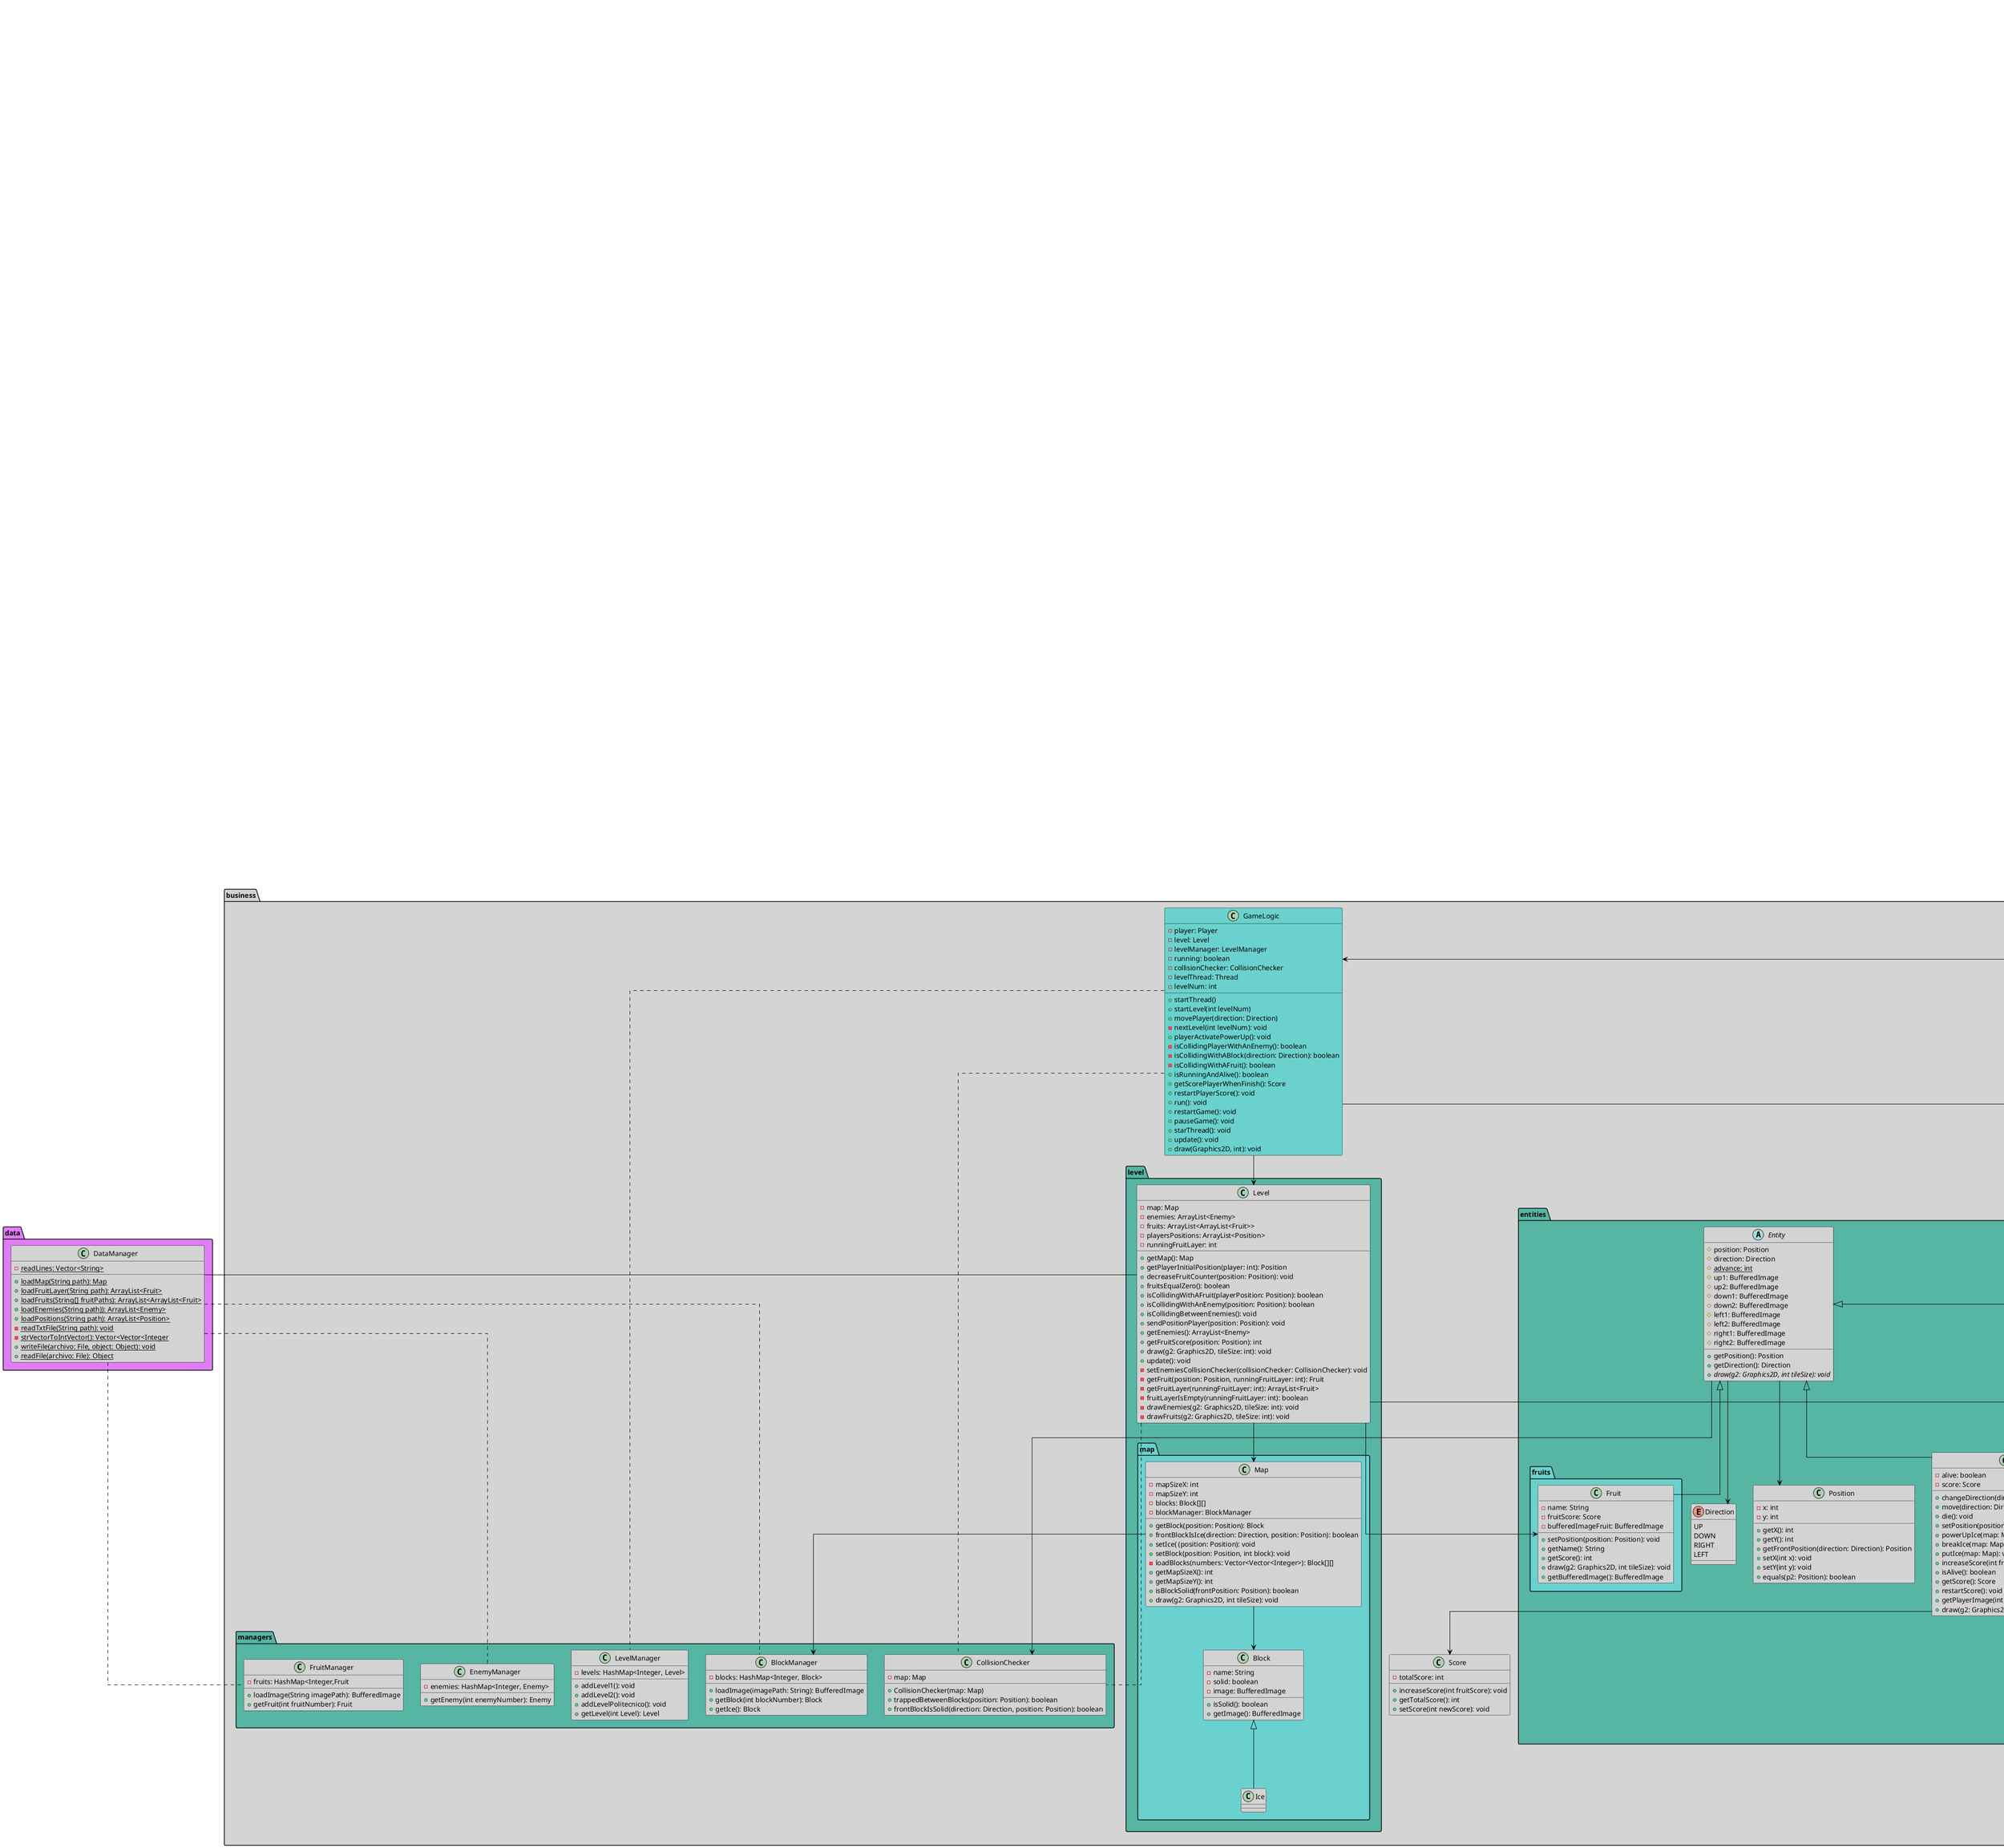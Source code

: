 @startuml
/'Esto de aquí ignoren'/
skinparam Linetype ortho
skinparam class {
    BackgroundColor LightGray
    ArrowColor Black
    BorderColor Black
}

package business #D4D4D4 {

    package entities #57B5A4{

        package enemies #6BD1CE{

            class BlueCow {
                -potionToFollow: Position
                -follow(position: Position): void
                +move(direction: Direction): void
                +passPositionToFollow(position: Position): void
                +draw(g2: Graphics2D, int tileSize): void
                +getBlueCowImage(): void
            }

            abstract class Enemy{
                #up1: BufferedImage
                #up2: BufferedImage
                #down1: BufferedImage
                #down2: BufferedImage
                #left1: BufferedImage
                #left2: BufferedImage
                #right1: BufferedImage
                #right2: BufferedImage
                #collisionChecker: CollisionChecker
                +setPosition(positionExpect: Position): void
                +setDirection(direction: Direction): void
                +setCollisionChecker(collisionChecker: CollisionChecker): void
                +changeToOpositeDirection(): void
            }

            class Troll{
                +setCollisionChecker(collisionChecker: CollisionChecker): void
                +setPosition(positionExpect: Position): void
                +getTrollImage(): void
                +move(direction: Direction): void
                +draw(g2: Graphics2D, int tileSize): void
            }

            class CarlosA{
                -potionToFollow: Position
                +follow(): void
                +move(direction: Direction): void
                +passPositionToFollow(position: Position): void
                +draw(g2: Graphics2D, int tileSize): void
                +getCarlosAImage(): void
            }

            class PatricioZ{
                +setCollisionChecker(collisionChecker: CollisionChecker): void
                +setPosition(positionExpect: Position): void
                +getPatricioZImage(): void
                +move(direction: Direction): void
                +draw(g2: Graphics2D, int tileSize): void
            }
        }

        package fruits #6BD1CE{
           class Fruit {
               -name: String
               -fruitScore: Score
               -bufferedImageFruit: BufferedImage
               +setPosition(position: Position): void
               +getName(): String
               +getScore(): int
               +draw(g2: Graphics2D, int tileSize): void
               +getBufferedImage(): BufferedImage
           }
        }

        abstract class Entity {
            #position: Position
            #direction: Direction
            #{static}advance: int
            #up1: BufferedImage
            #up2: BufferedImage
            #down1: BufferedImage
            #down2: BufferedImage
            #left1: BufferedImage
            #left2: BufferedImage
            #right1: BufferedImage
            #right2: BufferedImage
            +getPosition(): Position
            +getDirection(): Direction
            +{abstract}draw(g2: Graphics2D, int tileSize): void
        }

        class Player {
            -alive: boolean
            -score: Score
            +changeDirection(directionExpect: Direction): void
            +move(direction: Direction): void
            +die(): void
            +setPosition(position: Position): void
            +powerUpIce(map: Map): void
            +breakIce(map: Map): void
            +putIce(map: Map): void
            +increaseScore(int fruitScore): void
            +isAlive(): boolean
            +getScore(): Score
            +restartScore(): void
            +getPlayerImage(int i): void
            +draw(g2: Graphics2D, int tileSize): void
        }

        class Position {
            -x: int
            -y: int
            +getX(): int
            +getY(): int
            +getFrontPosition(direction: Direction): Position
            +setX(int x): void
            +setY(int y): void
            +equals(p2: Position): boolean
        }

        enum Direction {
            UP
            DOWN
            RIGHT
            LEFT
        }
    }

    package interfaces #8DE0A9{
        interface Movable{
            +move(direction: Direction): void
        }
        interface PowerUps{
            +breakIce(map: Map): void
            +putIce(map: Map): void
            +powerUpIce(map: Map): void
        }
    }

    package level #57B5A4{
        package map #6BD1CE{
            class Map {
                -mapSizeX: int
                -mapSizeY: int
                -blocks: Block[][]
                -blockManager: BlockManager
                +getBlock(position: Position): Block
                +frontBlockIsIce(direction: Direction, position: Position): boolean
                +setIce( (position: Position): void
                +setBlock(position: Position, int block): void
                -loadBlocks(numbers: Vector<Vector<Integer>): Block[][]
                +getMapSizeX(): int
                +getMapSizeY(): int
                +isBlockSolid(frontPosition: Position): boolean
                +draw(g2: Graphics2D, int tileSize): void
            }

            class Block {
                -name: String
                -solid: boolean
                -image: BufferedImage
                +isSolid(): boolean
                +getImage(): BufferedImage
            }

            class Ice {

            }
        }

        class Level {
            - map: Map
            - enemies: ArrayList<Enemy>
            - fruits: ArrayList<ArrayList<Fruit>>
            - playersPositions: ArrayList<Position>
            - runningFruitLayer: int
            + getMap(): Map
            + getPlayerInitialPosition(player: int): Position
            + decreaseFruitCounter(position: Position): void
            + fruitsEqualZero(): boolean
            + isCollidingWithAFruit(playerPosition: Position): boolean
            + isCollidingWithAnEnemy(position: Position): boolean
            + isCollidingBetweenEnemies(): void
            + sendPositionPlayer(position: Position): void
            + getEnemies(): ArrayList<Enemy>
            + getFruitScore(position: Position): int
            + draw(g2: Graphics2D, tileSize: int): void
            + update(): void
            - setEnemiesCollisionChecker(collisionChecker: CollisionChecker): void
            - getFruit(position: Position, runningFruitLayer: int): Fruit
            - getFruitLayer(runningFruitLayer: int): ArrayList<Fruit>
            - fruitLayerIsEmpty(runningFruitLayer: int): boolean
            - drawEnemies(g2: Graphics2D, tileSize: int): void
            - drawFruits(g2: Graphics2D, tileSize: int): void
        }
    }

    package managers #57B5A4{

        class BlockManager{
            - blocks: HashMap<Integer, Block>
            + loadImage(imagePath: String): BufferedImage
            + getBlock(int blockNumber): Block
            + getIce(): Block
        }

        class CollisionChecker{
            -map: Map
            + CollisionChecker(map: Map)
            + trappedBetweenBlocks(position: Position): boolean
            + frontBlockIsSolid(direction: Direction, position: Position): boolean
        }

        class FruitManager{
            -fruits: HashMap<Integer,Fruit
            +loadImage(String imagePath): BufferedImage
            +getFruit(int fruitNumber): Fruit
        }

        class LevelManager{
            -levels: HashMap<Integer, Level>
            +addLevel1(): void
            +addLevel2(): void
            +addLevelPolitecnico(): void
            +getLevel(int Level): Level
        }

        class EnemyManager{
            -enemies: HashMap<Integer, Enemy>
            +getEnemy(int enemyNumber): Enemy
        }
    }

    class GameLogic #6BD1CE{
        - player: Player
        - level: Level
        - levelManager: LevelManager
        - running: boolean
        - collisionChecker: CollisionChecker
        - levelThread: Thread
        - levelNum: int
        + startThread()
        + startLevel(int levelNum)
        + movePlayer(direction: Direction)
        -nextLevel(int levelNum): void
        + playerActivatePowerUp(): void
        - isCollidingPlayerWithAnEnemy(): boolean
        - isCollidingWithABlock(direction: Direction): boolean
        - isCollidingWithAFruit(): boolean
        + isRunningAndAlive(): boolean
        + getScorePlayerWhenFinish(): Score
        + restartPlayerScore(): void
        + run(): void
        + restartGame(): void
        + pauseGame(): void
        + starThread(): void
        + update(): void
        + draw(Graphics2D, int): void
    }

    class Score{
        - totalScore: int
        +increaseScore(int fruitScore): void
        +getTotalScore(): int
        +setScore(int newScore): void
    }
}

package data #DF7DF5{
    class DataManager {
        -{static}readLines: Vector<String>
        +{static}loadMap(String path): Map
        +{static}loadFruitLayer(String path): ArrayList<Fruit>
        +{static}loadFruits(String[] fruitPaths): ArrayList<ArrayList<Fruit>
        +{static}loadEnemies(String path)): ArrayList<Enemy>
        +{static}loadPositions(String path): ArrayList<Position>
        -{static}readTxtFile(String path): void
        -{static}strVectorToIntVector(): Vector<Vector<Integer
        +{static}writeFile(archivo: File, object: Object): void
        +{static}readFile(archivo: File): Object
    }
}

package presentation #77C56E{
    package states #A2FF8E{
        class GameState{
            - dimension: Dimension
            - gameLogic: GameLogic
            - keyControl: KeyControl
            - tileSize: int
            - threadGameState: Thread
            + start(): void
            + run(): void
            + update(): void
            + paintComponent(g: Graphics): void
        }

        class HelpState{
            - dimensionHelp: Dimension
            - tileSize: int
            - helpImages: String[]
            - currentImageIndex: int
            - backToMenuButton: String
            - nextHelpButton: String
            - prevHelpButton: String
            - help: JPanel
            - backToMenu: JButton
            - nextHelp: JButton
            - prevHelp: JButton
            - menuState: MenuState
            - backgrounButtonPanel: String
            - menuVisibleOnReturn: boolean
            + addButtons(): void
            + createButton(String iconPath): JButton
            + switchToMenuState(): void
            + updateImage(String helpImage): void
            + start(): void
        }
        class MenuState{
            - dimension: Dimension
            - tileSize: int
            - backgroundImage: String
            - playButtonImage: String
            - scoreButtonImage: String
            - helpButtonImage: String
            - characterSelection: String
            - backgroundButtonPanel1: String
            - backgroundButtonPanel2: String
            - strawberryIceCreamButton: String
            - chocolateIceCreamButton: String
            - vanillaIceCreamButton: String
            - fernandoAvatarButton: String
            - backMenuButton: String
            - menu: JPanel
            - characterPanel: JPanel
            - buttonsPanel1: JPanel
            - buttonsPanel2: JPanel
            - playButton: JButton
            - scoreButton: JButton
            - helpButton: JButton
            - strawberryIceCream: JButton
            - chocolateIceCream: JButton
            - vanillaIceCream: JButton
            - fernandoAvatar: JButton
            - backToMenuButton: JButton
            - gameState: GameState
            - helpState: HelpState
            - scoreState: ScoreState
            - helpStateVisible: boolean
            - isTheHelpState: boolean
            + setInitialValues(): void
            + initializeStates(): void
            + addButtons(): void
            + setHelpStateVisible(boolean visible): void
            + createCharacterMenuPanel(): JPanel
            + createButton(String iconPath): JButton
            + configuraCharacterButtons(): void
            + configureBackToMenuButton(): void
            + configurePlayButton(): void
            + configureScoreButton(): void
            + configureHelpButton(): void
            + switchToHelpState(): void
            + hideButtons(): void
            + showButtons(): void
        }
        class ScoreState{
            - dimension: Dimension
            - tileSize: int
            + setInitialValues(): void
            + start(): void
        }
        abstract class State{
            +setSize(dimension: Dimension): void
            +{abstract}start(): void
        }
    }
    class BadIceCream{
        - tileSize: int
        - maxScreenCol: int
        - maxScreenRow: int
        - screenWidth: int
        - screenHeight: int
        - backgroundImage: String
        - dimension: Dimension
        - layeredPanel: Panel
        - menuState: MenuState
        + setInitialValues(): void
        + addBackground(): void
        + addMenu(): void
        + sleep(int milliseconds): void
        + start(): void
    }
    class KeyControl{
        -gameLogic: GameLogic
        + keyTyped(e: KeyEvent): void
        + keyPressed(e: KeyEvent): void
        + keyReleased(e: KeyEvent): void
        + delayForKeyboardInput(int delay): void
    }
    class Panel{
        -image: Image
        #paintComponent(g: Graphics): void
    }
}

BadIceCream --> MenuState

MenuState --> GameState
MenuState --> ScoreState
MenuState --> HelpState

GameState --> GameLogic

GameLogic --> Level
GameLogic --> Player

Player --> Score

Level --> Enemy
Level --> Map
Level --> Fruit

Map --> BlockManager
Map --> Block

Entity --> Position
Entity --> Direction
Entity --> CollisionChecker

Entity <|-- Player
Entity <|-- Enemy
Entity <|-- Fruit

Enemy <|-- Troll
Enemy <|-- BlueCow
Enemy <|-l- PatricioZ
Enemy <|- CarlosA
Block <|-- Ice
HelpState --|> State
GameState --|> State
ScoreState --|> State

Level --- DataManager
Player ...|> Movable
Player ...|> PowerUps
Enemy ...|> Movable


DataManager ... BlockManager
DataManager ... EnemyManager
DataManager ... FruitManager
GameLogic ... LevelManager

GameLogic ... CollisionChecker
Level ... CollisionChecker

@enduml